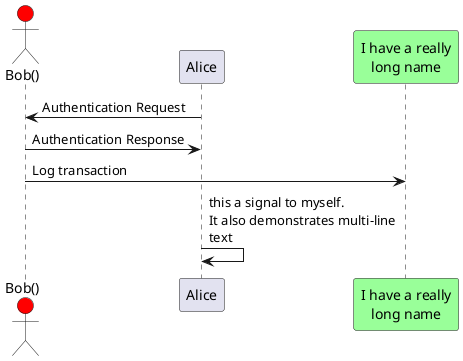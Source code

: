 @startuml
actor "Bob()" #red
' The only difference between actor
' and participant is the drawing

participant Alice

participant "I have a really\nlong name" as L #99FF99

/' You can also declare:
   participant L as "I have a really\nlong name"  #99FF99
  '/

Alice   ->  "Bob()": Authentication Request
"Bob()"  ->  Alice: Authentication Response
"Bob()"  ->  L: Log transaction

/'
自己给自己发消息
'/
Alice -> Alice : this a signal to myself.\nIt also demonstrates multi-line \ntext

@enduml